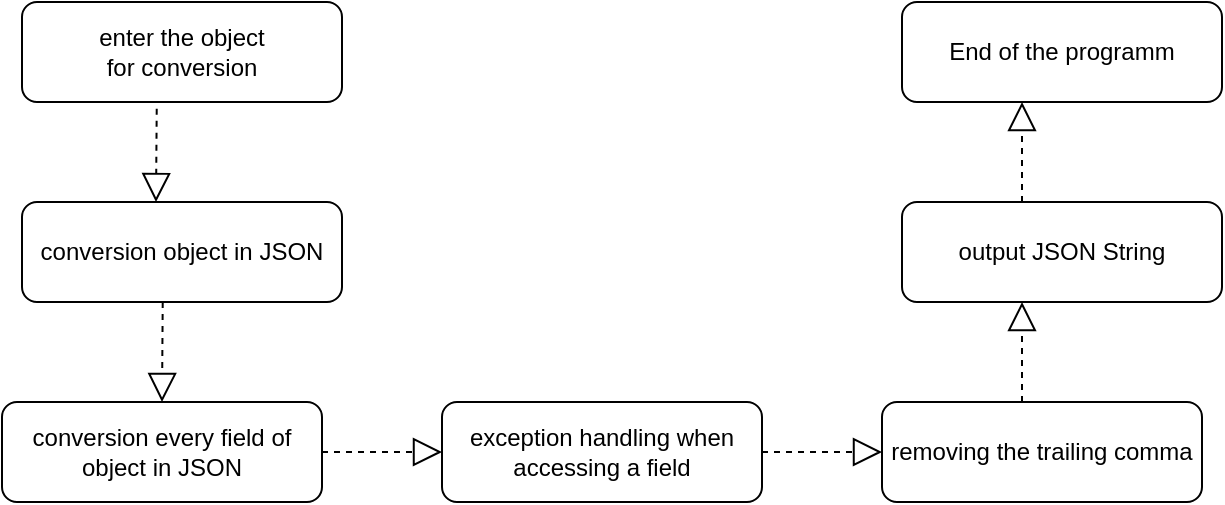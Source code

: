 <mxfile version="20.5.3" type="embed"><diagram id="5zd74sJaEZs0zRxZUe7q" name="Page-1"><mxGraphModel dx="684" dy="563" grid="1" gridSize="10" guides="1" tooltips="1" connect="1" arrows="1" fold="1" page="1" pageScale="1" pageWidth="850" pageHeight="1100" math="0" shadow="0"><root><mxCell id="0"/><mxCell id="1" parent="0"/><mxCell id="2" value="enter the object for&amp;nbsp;conversion" style="rounded=1;whiteSpace=wrap;html=1;" vertex="1" parent="1"><mxGeometry x="100" y="40" width="160" height="50" as="geometry"/></mxCell><mxCell id="3" value="" style="endArrow=block;dashed=1;endFill=0;endSize=12;html=1;rounded=0;exitX=0.421;exitY=1.068;exitDx=0;exitDy=0;exitPerimeter=0;" edge="1" parent="1" source="2"><mxGeometry width="160" relative="1" as="geometry"><mxPoint x="350" y="328.2" as="sourcePoint"/><mxPoint x="167" y="140" as="targetPoint"/><Array as="points"/></mxGeometry></mxCell><mxCell id="4" value="conversion object in JSON" style="rounded=1;whiteSpace=wrap;html=1;" vertex="1" parent="1"><mxGeometry x="100" y="140" width="160" height="50" as="geometry"/></mxCell><mxCell id="5" value="conversion every field of object in JSON" style="rounded=1;whiteSpace=wrap;html=1;" vertex="1" parent="1"><mxGeometry x="90" y="240" width="160" height="50" as="geometry"/></mxCell><mxCell id="6" value="exception handling when accessing a field" style="rounded=1;whiteSpace=wrap;html=1;" vertex="1" parent="1"><mxGeometry x="310" y="240" width="160" height="50" as="geometry"/></mxCell><mxCell id="7" value="removing the trailing comma" style="rounded=1;whiteSpace=wrap;html=1;" vertex="1" parent="1"><mxGeometry x="530" y="240" width="160" height="50" as="geometry"/></mxCell><mxCell id="8" value="End of the programm" style="rounded=1;whiteSpace=wrap;html=1;" vertex="1" parent="1"><mxGeometry x="540" y="40" width="160" height="50" as="geometry"/></mxCell><mxCell id="9" value="output JSON String" style="rounded=1;whiteSpace=wrap;html=1;" vertex="1" parent="1"><mxGeometry x="540" y="140" width="160" height="50" as="geometry"/></mxCell><mxCell id="10" value="" style="endArrow=block;dashed=1;endFill=0;endSize=12;html=1;rounded=0;exitX=0.421;exitY=1.068;exitDx=0;exitDy=0;exitPerimeter=0;" edge="1" parent="1"><mxGeometry width="160" relative="1" as="geometry"><mxPoint x="170.36" y="190.0" as="sourcePoint"/><mxPoint x="170" y="240" as="targetPoint"/><Array as="points"/></mxGeometry></mxCell><mxCell id="11" value="" style="endArrow=block;dashed=1;endFill=0;endSize=12;html=1;rounded=0;exitX=1;exitY=0.5;exitDx=0;exitDy=0;entryX=0;entryY=0.5;entryDx=0;entryDy=0;" edge="1" parent="1" source="5" target="6"><mxGeometry width="160" relative="1" as="geometry"><mxPoint x="240.36" y="300" as="sourcePoint"/><mxPoint x="240" y="350" as="targetPoint"/><Array as="points"/></mxGeometry></mxCell><mxCell id="12" value="" style="endArrow=block;dashed=1;endFill=0;endSize=12;html=1;rounded=0;exitX=1;exitY=0.5;exitDx=0;exitDy=0;entryX=0;entryY=0.5;entryDx=0;entryDy=0;" edge="1" parent="1" source="6" target="7"><mxGeometry width="160" relative="1" as="geometry"><mxPoint x="500.36" y="270" as="sourcePoint"/><mxPoint x="500" y="320" as="targetPoint"/><Array as="points"/></mxGeometry></mxCell><mxCell id="13" value="" style="endArrow=block;dashed=1;endFill=0;endSize=12;html=1;rounded=0;entryX=0.375;entryY=1;entryDx=0;entryDy=0;entryPerimeter=0;" edge="1" parent="1" target="9"><mxGeometry width="160" relative="1" as="geometry"><mxPoint x="600" y="240" as="sourcePoint"/><mxPoint x="640" y="330" as="targetPoint"/><Array as="points"/></mxGeometry></mxCell><mxCell id="14" value="" style="endArrow=block;dashed=1;endFill=0;endSize=12;html=1;rounded=0;entryX=0.375;entryY=1;entryDx=0;entryDy=0;entryPerimeter=0;" edge="1" parent="1"><mxGeometry width="160" relative="1" as="geometry"><mxPoint x="600" y="140" as="sourcePoint"/><mxPoint x="600" y="90" as="targetPoint"/><Array as="points"/></mxGeometry></mxCell></root></mxGraphModel></diagram></mxfile>